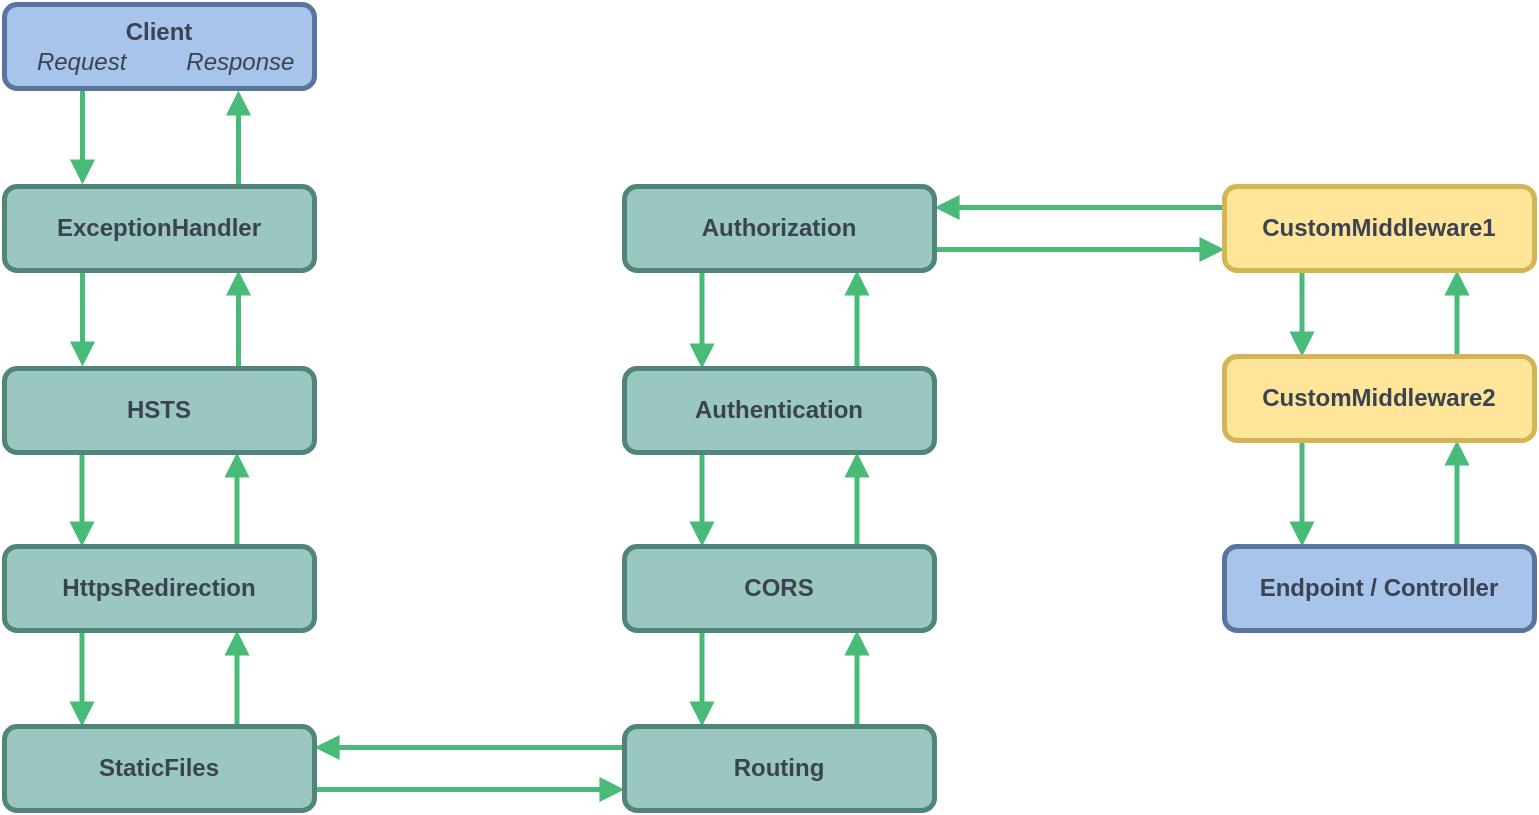 <mxfile version="15.7.1" type="device"><diagram id="oTLkFC9HTtgz6VTuJuPy" name="Page-1"><mxGraphModel dx="1173" dy="638" grid="0" gridSize="10" guides="1" tooltips="1" connect="1" arrows="1" fold="1" page="1" pageScale="1" pageWidth="1169" pageHeight="827" math="0" shadow="0"><root><mxCell id="0"/><mxCell id="1" parent="0"/><mxCell id="oiS7AwNlNY8IMohCGpGS-1" value="" style="endArrow=block;html=1;endFill=1;strokeWidth=2.5;exitX=0.25;exitY=1;exitDx=0;exitDy=0;entryX=0.25;entryY=0;entryDx=0;entryDy=0;strokeColor=#48BB78;fontColor=#3B4352;" parent="1" source="oiS7AwNlNY8IMohCGpGS-39" target="oiS7AwNlNY8IMohCGpGS-38" edge="1"><mxGeometry width="50" height="50" relative="1" as="geometry"><mxPoint x="415.806" y="477.004" as="sourcePoint"/><mxPoint x="415" y="535" as="targetPoint"/></mxGeometry></mxCell><mxCell id="oiS7AwNlNY8IMohCGpGS-2" value="" style="endArrow=block;html=1;endFill=1;strokeWidth=2.5;exitX=0.25;exitY=1;exitDx=0;exitDy=0;entryX=0.25;entryY=0;entryDx=0;entryDy=0;strokeColor=#48BB78;fontColor=#3B4352;" parent="1" source="oiS7AwNlNY8IMohCGpGS-38" target="oiS7AwNlNY8IMohCGpGS-25" edge="1"><mxGeometry width="50" height="50" relative="1" as="geometry"><mxPoint x="439.0" y="470" as="sourcePoint"/><mxPoint x="400" y="505" as="targetPoint"/></mxGeometry></mxCell><mxCell id="oiS7AwNlNY8IMohCGpGS-3" value="" style="endArrow=block;html=1;endFill=1;strokeWidth=2.5;entryX=0.75;entryY=1;entryDx=0;entryDy=0;exitX=0.75;exitY=0;exitDx=0;exitDy=0;strokeColor=#48BB78;fontColor=#3B4352;" parent="1" source="oiS7AwNlNY8IMohCGpGS-25" target="oiS7AwNlNY8IMohCGpGS-38" edge="1"><mxGeometry width="50" height="50" relative="1" as="geometry"><mxPoint x="446" y="565" as="sourcePoint"/><mxPoint x="446" y="527" as="targetPoint"/></mxGeometry></mxCell><mxCell id="oiS7AwNlNY8IMohCGpGS-34" value="" style="endArrow=block;html=1;endFill=1;strokeWidth=2.5;exitX=0.25;exitY=1;exitDx=0;exitDy=0;entryX=0.25;entryY=0;entryDx=0;entryDy=0;strokeColor=#48BB78;fontColor=#3B4352;" parent="1" edge="1"><mxGeometry width="50" height="50" relative="1" as="geometry"><mxPoint x="297" y="283" as="sourcePoint"/><mxPoint x="297" y="330" as="targetPoint"/></mxGeometry></mxCell><mxCell id="oiS7AwNlNY8IMohCGpGS-35" value="" style="endArrow=block;html=1;endFill=1;strokeWidth=2.5;entryX=0.75;entryY=1;entryDx=0;entryDy=0;exitX=0.75;exitY=0;exitDx=0;exitDy=0;strokeColor=#48BB78;fontColor=#3B4352;" parent="1" edge="1"><mxGeometry width="50" height="50" relative="1" as="geometry"><mxPoint x="375" y="330" as="sourcePoint"/><mxPoint x="375.0" y="282" as="targetPoint"/></mxGeometry></mxCell><mxCell id="oiS7AwNlNY8IMohCGpGS-37" value="" style="endArrow=block;html=1;endFill=1;strokeWidth=2.5;entryX=0.75;entryY=1;entryDx=0;entryDy=0;exitX=0.75;exitY=0;exitDx=0;exitDy=0;strokeColor=#48BB78;fontColor=#3B4352;" parent="1" source="oiS7AwNlNY8IMohCGpGS-38" target="oiS7AwNlNY8IMohCGpGS-39" edge="1"><mxGeometry width="50" height="50" relative="1" as="geometry"><mxPoint x="384.25" y="520" as="sourcePoint"/><mxPoint x="384.25" y="472" as="targetPoint"/></mxGeometry></mxCell><mxCell id="oiS7AwNlNY8IMohCGpGS-45" value="" style="endArrow=block;html=1;endFill=1;strokeWidth=2.5;exitX=0.25;exitY=1;exitDx=0;exitDy=0;entryX=0.25;entryY=0;entryDx=0;entryDy=0;strokeColor=#48BB78;fontColor=#3B4352;" parent="1" edge="1"><mxGeometry width="50" height="50" relative="1" as="geometry"><mxPoint x="297" y="192" as="sourcePoint"/><mxPoint x="297" y="239" as="targetPoint"/></mxGeometry></mxCell><mxCell id="oiS7AwNlNY8IMohCGpGS-46" value="" style="endArrow=block;html=1;endFill=1;strokeWidth=2.5;entryX=0.75;entryY=1;entryDx=0;entryDy=0;exitX=0.75;exitY=0;exitDx=0;exitDy=0;strokeColor=#48BB78;fontColor=#3B4352;" parent="1" edge="1"><mxGeometry width="50" height="50" relative="1" as="geometry"><mxPoint x="375" y="240" as="sourcePoint"/><mxPoint x="375.0" y="192" as="targetPoint"/></mxGeometry></mxCell><mxCell id="oiS7AwNlNY8IMohCGpGS-53" value="" style="endArrow=block;html=1;endFill=1;strokeWidth=2.5;entryX=0.75;entryY=1;entryDx=0;entryDy=0;exitX=0.75;exitY=0;exitDx=0;exitDy=0;strokeColor=#48BB78;fontColor=#3B4352;" parent="1" source="oiS7AwNlNY8IMohCGpGS-47" target="oiS7AwNlNY8IMohCGpGS-48" edge="1"><mxGeometry width="50" height="50" relative="1" as="geometry"><mxPoint x="714" y="499" as="sourcePoint"/><mxPoint x="714.0" y="451" as="targetPoint"/></mxGeometry></mxCell><mxCell id="oiS7AwNlNY8IMohCGpGS-54" value="" style="endArrow=block;html=1;endFill=1;strokeWidth=2.5;entryX=0.75;entryY=1;entryDx=0;entryDy=0;exitX=0.75;exitY=0;exitDx=0;exitDy=0;strokeColor=#48BB78;fontColor=#3B4352;" parent="1" source="oiS7AwNlNY8IMohCGpGS-48" target="oiS7AwNlNY8IMohCGpGS-49" edge="1"><mxGeometry width="50" height="50" relative="1" as="geometry"><mxPoint x="744" y="427" as="sourcePoint"/><mxPoint x="744.0" y="379" as="targetPoint"/></mxGeometry></mxCell><mxCell id="oiS7AwNlNY8IMohCGpGS-55" value="" style="endArrow=block;html=1;endFill=1;strokeWidth=2.5;entryX=0.75;entryY=1;entryDx=0;entryDy=0;exitX=0.75;exitY=0;exitDx=0;exitDy=0;strokeColor=#48BB78;fontColor=#3B4352;" parent="1" source="oiS7AwNlNY8IMohCGpGS-49" target="oiS7AwNlNY8IMohCGpGS-50" edge="1"><mxGeometry width="50" height="50" relative="1" as="geometry"><mxPoint x="765" y="349" as="sourcePoint"/><mxPoint x="765.0" y="301" as="targetPoint"/></mxGeometry></mxCell><mxCell id="oiS7AwNlNY8IMohCGpGS-56" value="" style="endArrow=block;html=1;endFill=1;strokeWidth=2.5;exitX=0.25;exitY=1;exitDx=0;exitDy=0;entryX=0.25;entryY=0;entryDx=0;entryDy=0;strokeColor=#48BB78;fontColor=#3B4352;" parent="1" source="oiS7AwNlNY8IMohCGpGS-50" target="oiS7AwNlNY8IMohCGpGS-49" edge="1"><mxGeometry width="50" height="50" relative="1" as="geometry"><mxPoint x="529" y="353" as="sourcePoint"/><mxPoint x="529" y="401" as="targetPoint"/></mxGeometry></mxCell><mxCell id="oiS7AwNlNY8IMohCGpGS-57" value="" style="endArrow=block;html=1;endFill=1;strokeWidth=2.5;exitX=0.25;exitY=1;exitDx=0;exitDy=0;entryX=0.25;entryY=0;entryDx=0;entryDy=0;strokeColor=#48BB78;fontColor=#3B4352;" parent="1" source="oiS7AwNlNY8IMohCGpGS-49" target="oiS7AwNlNY8IMohCGpGS-48" edge="1"><mxGeometry width="50" height="50" relative="1" as="geometry"><mxPoint x="523" y="406" as="sourcePoint"/><mxPoint x="523" y="455" as="targetPoint"/></mxGeometry></mxCell><mxCell id="oiS7AwNlNY8IMohCGpGS-58" value="" style="endArrow=block;html=1;endFill=1;strokeWidth=2.5;exitX=0.25;exitY=1;exitDx=0;exitDy=0;entryX=0.25;entryY=0;entryDx=0;entryDy=0;strokeColor=#48BB78;fontColor=#3B4352;" parent="1" source="oiS7AwNlNY8IMohCGpGS-48" target="oiS7AwNlNY8IMohCGpGS-47" edge="1"><mxGeometry width="50" height="50" relative="1" as="geometry"><mxPoint x="519" y="484" as="sourcePoint"/><mxPoint x="519" y="533" as="targetPoint"/></mxGeometry></mxCell><mxCell id="oiS7AwNlNY8IMohCGpGS-65" value="" style="endArrow=block;html=1;endFill=1;strokeWidth=2.5;entryX=0.75;entryY=1;entryDx=0;entryDy=0;exitX=0.75;exitY=0;exitDx=0;exitDy=0;strokeColor=#48BB78;fontColor=#3B4352;" parent="1" source="oiS7AwNlNY8IMohCGpGS-60" target="oiS7AwNlNY8IMohCGpGS-59" edge="1"><mxGeometry width="50" height="50" relative="1" as="geometry"><mxPoint x="1057" y="341" as="sourcePoint"/><mxPoint x="1057.0" y="292" as="targetPoint"/></mxGeometry></mxCell><mxCell id="oiS7AwNlNY8IMohCGpGS-66" value="" style="endArrow=block;html=1;endFill=1;strokeWidth=2.5;entryX=0.75;entryY=1;entryDx=0;entryDy=0;exitX=0.75;exitY=0;exitDx=0;exitDy=0;strokeColor=#48BB78;fontColor=#3B4352;" parent="1" source="oiS7AwNlNY8IMohCGpGS-62" target="oiS7AwNlNY8IMohCGpGS-60" edge="1"><mxGeometry width="50" height="50" relative="1" as="geometry"><mxPoint x="1070" y="379" as="sourcePoint"/><mxPoint x="1070" y="336" as="targetPoint"/></mxGeometry></mxCell><mxCell id="oiS7AwNlNY8IMohCGpGS-68" value="" style="endArrow=block;html=1;endFill=1;strokeWidth=2.5;exitX=0.25;exitY=1;exitDx=0;exitDy=0;entryX=0.25;entryY=0;entryDx=0;entryDy=0;strokeColor=#48BB78;fontColor=#3B4352;" parent="1" source="oiS7AwNlNY8IMohCGpGS-59" target="oiS7AwNlNY8IMohCGpGS-60" edge="1"><mxGeometry width="50" height="50" relative="1" as="geometry"><mxPoint x="823" y="306" as="sourcePoint"/><mxPoint x="823" y="355" as="targetPoint"/></mxGeometry></mxCell><mxCell id="oiS7AwNlNY8IMohCGpGS-69" value="" style="endArrow=block;html=1;endFill=1;strokeWidth=2.5;exitX=0.25;exitY=1;exitDx=0;exitDy=0;entryX=0.25;entryY=0;entryDx=0;entryDy=0;strokeColor=#48BB78;fontColor=#3B4352;" parent="1" source="oiS7AwNlNY8IMohCGpGS-60" target="oiS7AwNlNY8IMohCGpGS-62" edge="1"><mxGeometry width="50" height="50" relative="1" as="geometry"><mxPoint x="830" y="392" as="sourcePoint"/><mxPoint x="830" y="435" as="targetPoint"/></mxGeometry></mxCell><mxCell id="VE0kakec-__B3zvDMg2U-6" style="edgeStyle=orthogonalEdgeStyle;rounded=0;orthogonalLoop=1;jettySize=auto;html=1;exitX=0;exitY=0.25;exitDx=0;exitDy=0;entryX=1;entryY=0.25;entryDx=0;entryDy=0;endArrow=block;endFill=1;strokeWidth=2.5;strokeColor=#48BB78;" edge="1" parent="1" source="oiS7AwNlNY8IMohCGpGS-47" target="oiS7AwNlNY8IMohCGpGS-25"><mxGeometry relative="1" as="geometry"/></mxCell><mxCell id="oiS7AwNlNY8IMohCGpGS-38" value="HttpsRedirection" style="rounded=1;whiteSpace=wrap;html=1;strokeWidth=2.5;fillColor=#9AC7BF;strokeColor=#50857B;fontStyle=1;fontColor=#3B4352;" parent="1" vertex="1"><mxGeometry x="258" y="420" width="155" height="42" as="geometry"/></mxCell><mxCell id="oiS7AwNlNY8IMohCGpGS-39" value="HSTS" style="rounded=1;whiteSpace=wrap;html=1;strokeWidth=2.5;fillColor=#9AC7BF;strokeColor=#50857B;fontStyle=1;fontColor=#3B4352;" parent="1" vertex="1"><mxGeometry x="258" y="331" width="155" height="42" as="geometry"/></mxCell><mxCell id="oiS7AwNlNY8IMohCGpGS-44" value="ExceptionHandler" style="rounded=1;whiteSpace=wrap;html=1;strokeWidth=2.5;fillColor=#9AC7BF;strokeColor=#50857B;fontStyle=1;fontColor=#3B4352;" parent="1" vertex="1"><mxGeometry x="258" y="240" width="155" height="42" as="geometry"/></mxCell><mxCell id="VE0kakec-__B3zvDMg2U-7" style="edgeStyle=orthogonalEdgeStyle;rounded=0;orthogonalLoop=1;jettySize=auto;html=1;exitX=1;exitY=0.75;exitDx=0;exitDy=0;entryX=0;entryY=0.75;entryDx=0;entryDy=0;endArrow=block;endFill=1;strokeWidth=2.5;strokeColor=#48BB78;" edge="1" parent="1" source="oiS7AwNlNY8IMohCGpGS-25" target="oiS7AwNlNY8IMohCGpGS-47"><mxGeometry relative="1" as="geometry"/></mxCell><mxCell id="oiS7AwNlNY8IMohCGpGS-48" value="CORS" style="rounded=1;whiteSpace=wrap;html=1;strokeWidth=2.5;fillColor=#9AC7BF;strokeColor=#50857B;fontStyle=1;fontColor=#3B4352;" parent="1" vertex="1"><mxGeometry x="568" y="420" width="155" height="42" as="geometry"/></mxCell><mxCell id="oiS7AwNlNY8IMohCGpGS-49" value="Authentication" style="rounded=1;whiteSpace=wrap;html=1;strokeWidth=2.5;fillColor=#9AC7BF;strokeColor=#50857B;fontStyle=1;fontColor=#3B4352;" parent="1" vertex="1"><mxGeometry x="568" y="331" width="155" height="42" as="geometry"/></mxCell><mxCell id="VE0kakec-__B3zvDMg2U-8" style="edgeStyle=orthogonalEdgeStyle;rounded=0;orthogonalLoop=1;jettySize=auto;html=1;exitX=0;exitY=0.25;exitDx=0;exitDy=0;entryX=1;entryY=0.25;entryDx=0;entryDy=0;endArrow=block;endFill=1;strokeWidth=2.5;strokeColor=#48BB78;" edge="1" parent="1" source="oiS7AwNlNY8IMohCGpGS-59" target="oiS7AwNlNY8IMohCGpGS-50"><mxGeometry relative="1" as="geometry"/></mxCell><mxCell id="VE0kakec-__B3zvDMg2U-9" style="edgeStyle=orthogonalEdgeStyle;rounded=0;orthogonalLoop=1;jettySize=auto;html=1;exitX=1;exitY=0.75;exitDx=0;exitDy=0;entryX=0;entryY=0.75;entryDx=0;entryDy=0;endArrow=block;endFill=1;strokeWidth=2.5;strokeColor=#48BB78;" edge="1" parent="1" source="oiS7AwNlNY8IMohCGpGS-50" target="oiS7AwNlNY8IMohCGpGS-59"><mxGeometry relative="1" as="geometry"/></mxCell><mxCell id="oiS7AwNlNY8IMohCGpGS-60" value="CustomMiddleware2" style="rounded=1;whiteSpace=wrap;html=1;strokeWidth=2.5;fontStyle=1;fillColor=#FFE599;strokeColor=#D4B455;fontColor=#3B4352;" parent="1" vertex="1"><mxGeometry x="868" y="325" width="155" height="42" as="geometry"/></mxCell><mxCell id="oiS7AwNlNY8IMohCGpGS-62" value="Endpoint / Controller" style="rounded=1;whiteSpace=wrap;html=1;strokeWidth=2.5;fillColor=#A9C4EB;strokeColor=#59759E;fontStyle=1;fontColor=#3B4352;" parent="1" vertex="1"><mxGeometry x="868" y="420" width="155" height="42" as="geometry"/></mxCell><mxCell id="oiS7AwNlNY8IMohCGpGS-70" value="&lt;div&gt;Client&lt;/div&gt;&lt;div&gt;&lt;i&gt;&lt;span style=&quot;font-weight: normal&quot;&gt;&amp;nbsp; Request&amp;nbsp;&amp;nbsp;&amp;nbsp;&amp;nbsp;&amp;nbsp;&amp;nbsp;&amp;nbsp;&amp;nbsp; Response&lt;/span&gt;&lt;/i&gt;&lt;br&gt;&lt;/div&gt;" style="rounded=1;whiteSpace=wrap;html=1;strokeWidth=2.5;fillColor=#A9C4EB;strokeColor=#59759E;fontStyle=1;fontColor=#3B4352;" parent="1" vertex="1"><mxGeometry x="258" y="149" width="155" height="42" as="geometry"/></mxCell><mxCell id="oiS7AwNlNY8IMohCGpGS-25" value="StaticFiles" style="rounded=1;whiteSpace=wrap;html=1;strokeWidth=2.5;fillColor=#9AC7BF;strokeColor=#50857B;fontStyle=1;fontColor=#3B4352;" parent="1" vertex="1"><mxGeometry x="258" y="510" width="155" height="42" as="geometry"/></mxCell><mxCell id="oiS7AwNlNY8IMohCGpGS-47" value="Routing" style="rounded=1;whiteSpace=wrap;html=1;strokeWidth=2.5;fillColor=#9AC7BF;strokeColor=#50857B;fontStyle=1;fontColor=#3B4352;" parent="1" vertex="1"><mxGeometry x="568" y="510" width="155" height="42" as="geometry"/></mxCell><mxCell id="oiS7AwNlNY8IMohCGpGS-50" value="Authorization" style="rounded=1;whiteSpace=wrap;html=1;strokeWidth=2.5;fillColor=#9AC7BF;strokeColor=#50857B;fontStyle=1;fontColor=#3B4352;" parent="1" vertex="1"><mxGeometry x="568" y="240" width="155" height="42" as="geometry"/></mxCell><mxCell id="oiS7AwNlNY8IMohCGpGS-59" value="CustomMiddleware1" style="rounded=1;whiteSpace=wrap;html=1;strokeWidth=2.5;fontStyle=1;fillColor=#FFE599;strokeColor=#D4B455;fontColor=#3B4352;" parent="1" vertex="1"><mxGeometry x="868" y="240" width="155" height="42" as="geometry"/></mxCell></root></mxGraphModel></diagram></mxfile>